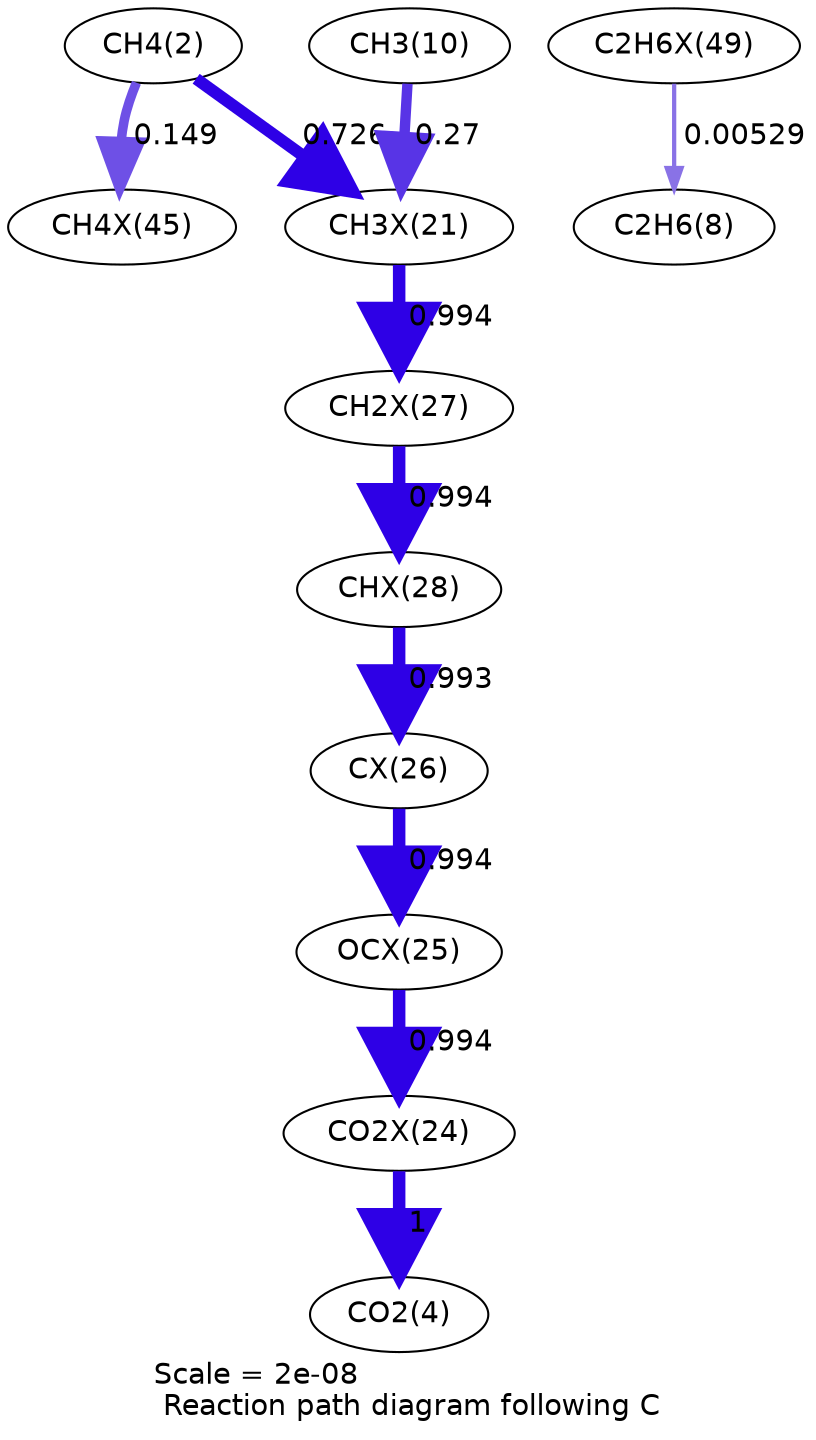 digraph reaction_paths {
center=1;
s4 -> s70[fontname="Helvetica", penwidth=4.56, arrowsize=2.28, color="0.7, 0.649, 0.9"
, label=" 0.149"];
s4 -> s62[fontname="Helvetica", penwidth=5.76, arrowsize=2.88, color="0.7, 1.23, 0.9"
, label=" 0.726"];
s74 -> s10[fontname="Helvetica", penwidth=2.04, arrowsize=1.02, color="0.7, 0.505, 0.9"
, label=" 0.00529"];
s12 -> s62[fontname="Helvetica", penwidth=5.01, arrowsize=2.51, color="0.7, 0.77, 0.9"
, label=" 0.27"];
s62 -> s68[fontname="Helvetica", penwidth=6, arrowsize=3, color="0.7, 1.49, 0.9"
, label=" 0.994"];
s68 -> s69[fontname="Helvetica", penwidth=6, arrowsize=3, color="0.7, 1.49, 0.9"
, label=" 0.994"];
s69 -> s67[fontname="Helvetica", penwidth=5.99, arrowsize=3, color="0.7, 1.49, 0.9"
, label=" 0.993"];
s67 -> s66[fontname="Helvetica", penwidth=6, arrowsize=3, color="0.7, 1.49, 0.9"
, label=" 0.994"];
s66 -> s65[fontname="Helvetica", penwidth=6, arrowsize=3, color="0.7, 1.49, 0.9"
, label=" 0.994"];
s65 -> s6[fontname="Helvetica", penwidth=6, arrowsize=3, color="0.7, 1.5, 0.9"
, label=" 1"];
s4 [ fontname="Helvetica", label="CH4(2)"];
s6 [ fontname="Helvetica", label="CO2(4)"];
s10 [ fontname="Helvetica", label="C2H6(8)"];
s12 [ fontname="Helvetica", label="CH3(10)"];
s62 [ fontname="Helvetica", label="CH3X(21)"];
s65 [ fontname="Helvetica", label="CO2X(24)"];
s66 [ fontname="Helvetica", label="OCX(25)"];
s67 [ fontname="Helvetica", label="CX(26)"];
s68 [ fontname="Helvetica", label="CH2X(27)"];
s69 [ fontname="Helvetica", label="CHX(28)"];
s70 [ fontname="Helvetica", label="CH4X(45)"];
s74 [ fontname="Helvetica", label="C2H6X(49)"];
 label = "Scale = 2e-08\l Reaction path diagram following C";
 fontname = "Helvetica";
}
